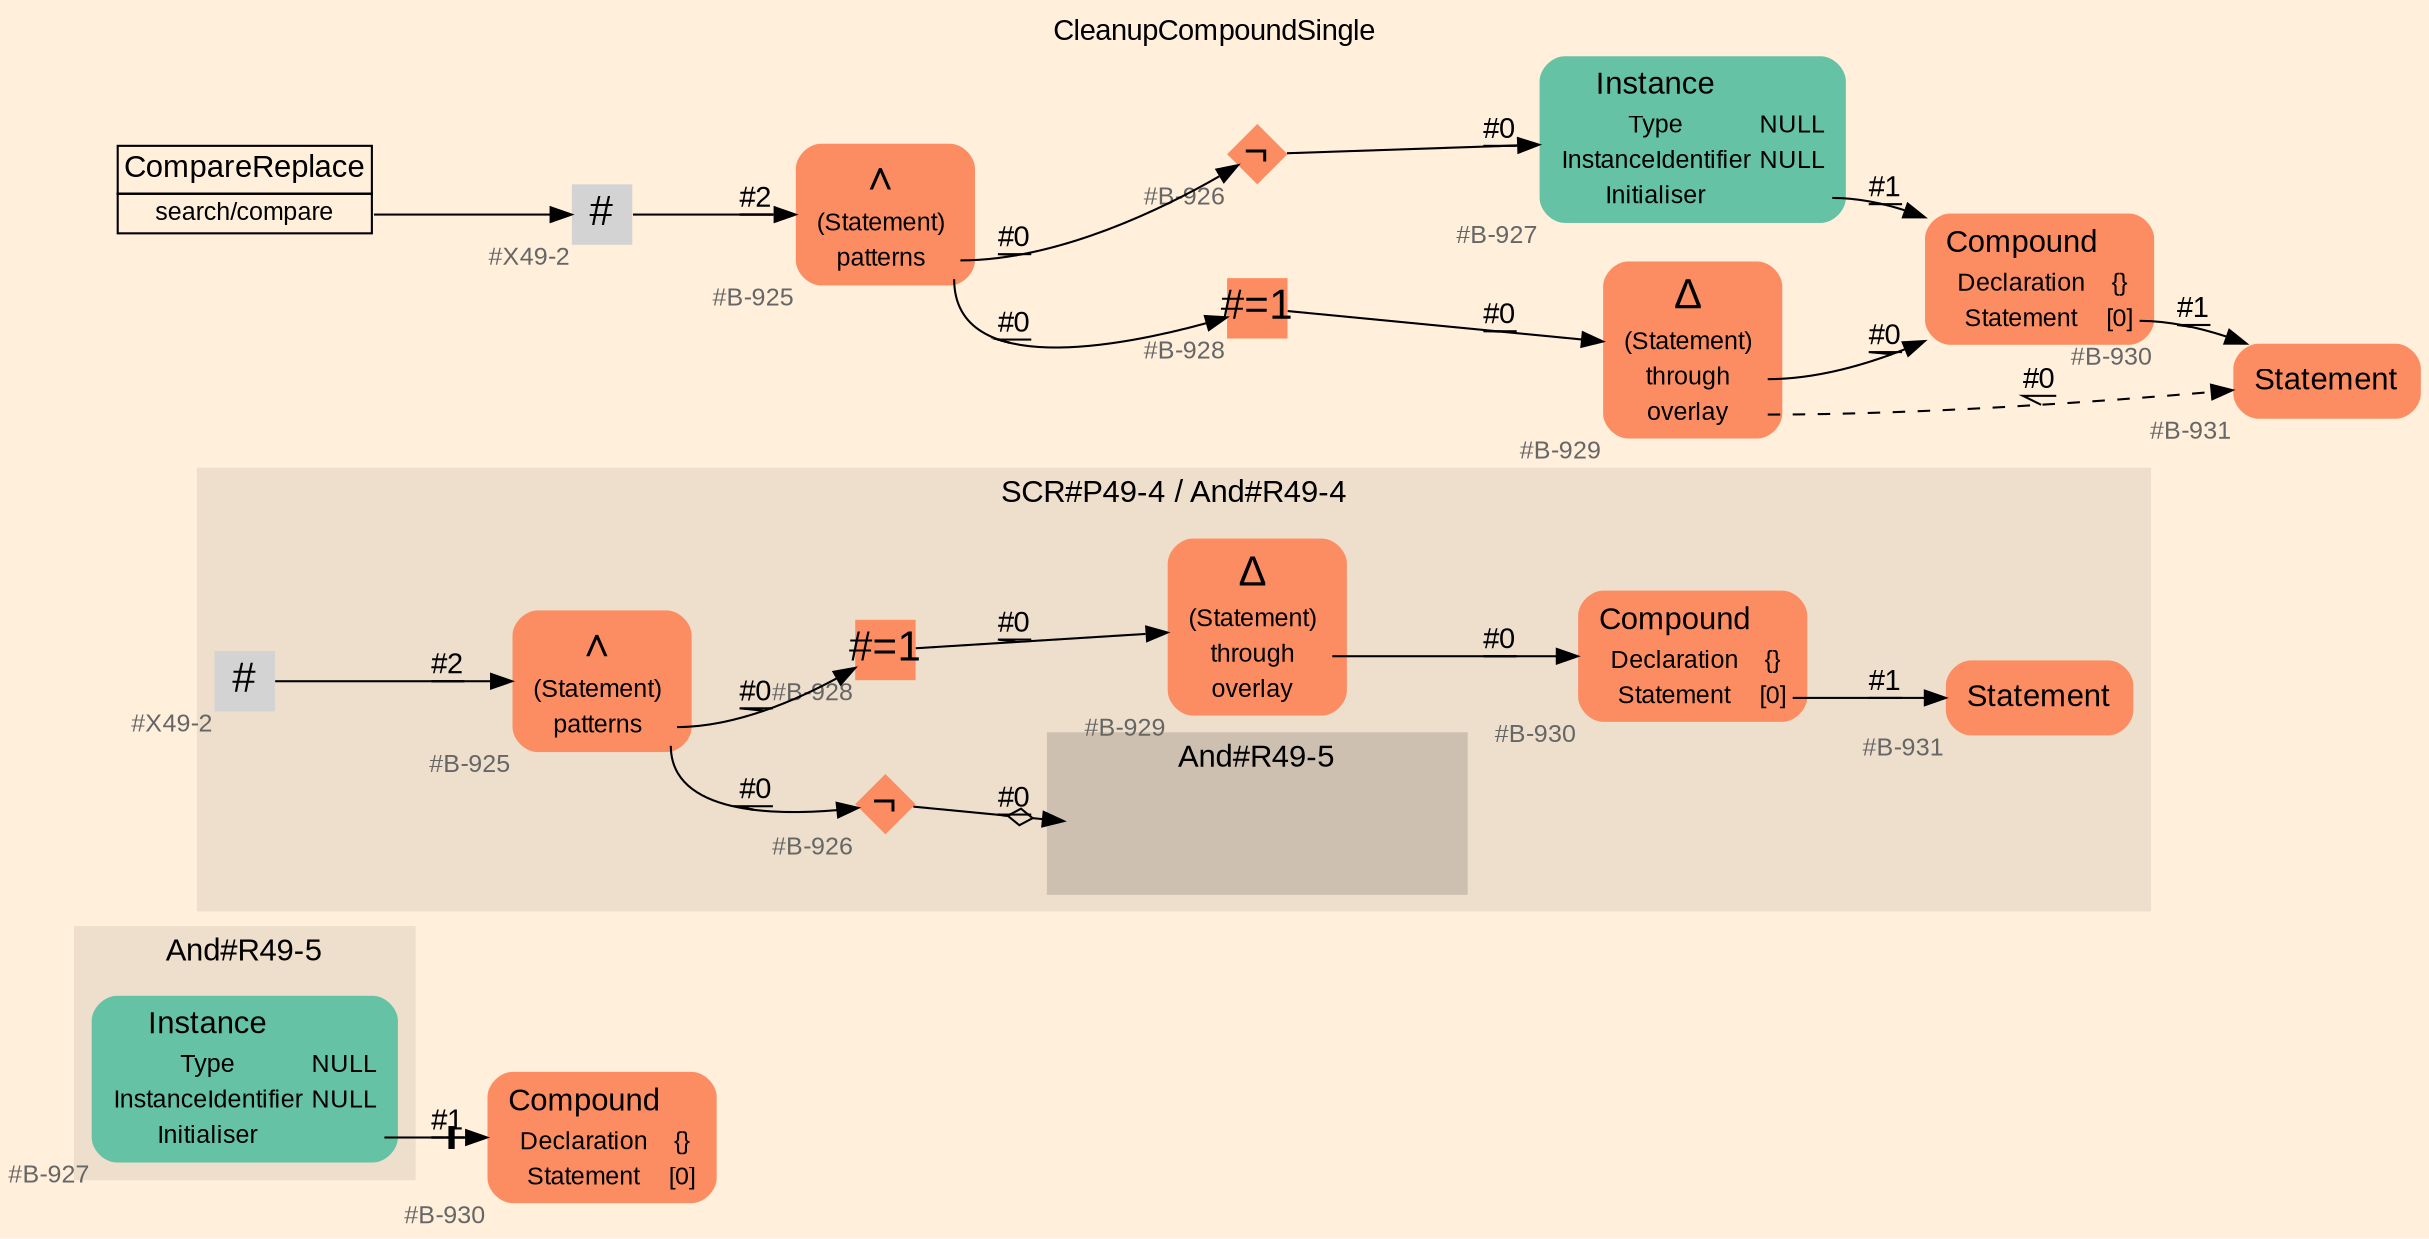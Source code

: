 digraph "CleanupCompoundSingle" {
label = "CleanupCompoundSingle"
labelloc = t
graph [
    rankdir = "LR"
    ranksep = 0.3
    bgcolor = antiquewhite1
    color = black
    fontcolor = black
    fontname = "Arial"
];
node [
    fontname = "Arial"
];
edge [
    fontname = "Arial"
];

// -------------------- figure And#R49-5 --------------------
// -------- region And#R49-5 ----------
subgraph "clusterAnd#R49-5" {
    label = "And#R49-5"
    style = "filled"
    color = antiquewhite2
    fontsize = "15"
    // -------- block And#R49-5/#B-927 ----------
    "And#R49-5/#B-927" [
        fillcolor = "/set28/1"
        xlabel = "#B-927"
        fontsize = "12"
        fontcolor = grey40
        shape = "plaintext"
        label = <<TABLE BORDER="0" CELLBORDER="0" CELLSPACING="0">
         <TR><TD><FONT COLOR="black" POINT-SIZE="15">Instance</FONT></TD></TR>
         <TR><TD><FONT COLOR="black" POINT-SIZE="12">Type</FONT></TD><TD PORT="port0"><FONT COLOR="black" POINT-SIZE="12">NULL</FONT></TD></TR>
         <TR><TD><FONT COLOR="black" POINT-SIZE="12">InstanceIdentifier</FONT></TD><TD PORT="port1"><FONT COLOR="black" POINT-SIZE="12">NULL</FONT></TD></TR>
         <TR><TD><FONT COLOR="black" POINT-SIZE="12">Initialiser</FONT></TD><TD PORT="port2"></TD></TR>
        </TABLE>>
        style = "rounded,filled"
    ];
    
}

// -------- block And#R49-5/#B-930 ----------
"And#R49-5/#B-930" [
    fillcolor = "/set28/2"
    xlabel = "#B-930"
    fontsize = "12"
    fontcolor = grey40
    shape = "plaintext"
    label = <<TABLE BORDER="0" CELLBORDER="0" CELLSPACING="0">
     <TR><TD><FONT COLOR="black" POINT-SIZE="15">Compound</FONT></TD></TR>
     <TR><TD><FONT COLOR="black" POINT-SIZE="12">Declaration</FONT></TD><TD PORT="port0"><FONT COLOR="black" POINT-SIZE="12">{}</FONT></TD></TR>
     <TR><TD><FONT COLOR="black" POINT-SIZE="12">Statement</FONT></TD><TD PORT="port1"><FONT COLOR="black" POINT-SIZE="12">[0]</FONT></TD></TR>
    </TABLE>>
    style = "rounded,filled"
];

"And#R49-5/#B-927":port2 -> "And#R49-5/#B-930" [
    arrowhead="normalnonetee"
    label = "#1"
    decorate = true
    color = black
    fontcolor = black
];


// -------------------- figure And#R49-4 --------------------
// -------- region And#R49-4 ----------
subgraph "clusterAnd#R49-4" {
    label = "SCR#P49-4 / And#R49-4"
    style = "filled"
    color = antiquewhite2
    fontsize = "15"
    // -------- block And#R49-4/#B-926 ----------
    "And#R49-4/#B-926" [
        fillcolor = "/set28/2"
        xlabel = "#B-926"
        fontsize = "12"
        fontcolor = grey40
        shape = "diamond"
        label = <<FONT COLOR="black" POINT-SIZE="20">¬</FONT>>
        style = "filled"
        penwidth = 0.0
        fixedsize = true
        width = 0.4
        height = 0.4
    ];
    
    // -------- block And#R49-4/#B-928 ----------
    "And#R49-4/#B-928" [
        fillcolor = "/set28/2"
        xlabel = "#B-928"
        fontsize = "12"
        fontcolor = grey40
        shape = "square"
        label = <<FONT COLOR="black" POINT-SIZE="20">#=1</FONT>>
        style = "filled"
        penwidth = 0.0
        fixedsize = true
        width = 0.4
        height = 0.4
    ];
    
    // -------- block And#R49-4/#B-929 ----------
    "And#R49-4/#B-929" [
        fillcolor = "/set28/2"
        xlabel = "#B-929"
        fontsize = "12"
        fontcolor = grey40
        shape = "plaintext"
        label = <<TABLE BORDER="0" CELLBORDER="0" CELLSPACING="0">
         <TR><TD><FONT COLOR="black" POINT-SIZE="20">Δ</FONT></TD></TR>
         <TR><TD><FONT COLOR="black" POINT-SIZE="12">(Statement)</FONT></TD><TD PORT="port0"></TD></TR>
         <TR><TD><FONT COLOR="black" POINT-SIZE="12">through</FONT></TD><TD PORT="port1"></TD></TR>
         <TR><TD><FONT COLOR="black" POINT-SIZE="12">overlay</FONT></TD><TD PORT="port2"></TD></TR>
        </TABLE>>
        style = "rounded,filled"
    ];
    
    // -------- block And#R49-4/#B-925 ----------
    "And#R49-4/#B-925" [
        fillcolor = "/set28/2"
        xlabel = "#B-925"
        fontsize = "12"
        fontcolor = grey40
        shape = "plaintext"
        label = <<TABLE BORDER="0" CELLBORDER="0" CELLSPACING="0">
         <TR><TD><FONT COLOR="black" POINT-SIZE="20">∧</FONT></TD></TR>
         <TR><TD><FONT COLOR="black" POINT-SIZE="12">(Statement)</FONT></TD><TD PORT="port0"></TD></TR>
         <TR><TD><FONT COLOR="black" POINT-SIZE="12">patterns</FONT></TD><TD PORT="port1"></TD></TR>
        </TABLE>>
        style = "rounded,filled"
    ];
    
    // -------- block And#R49-4/#B-931 ----------
    "And#R49-4/#B-931" [
        fillcolor = "/set28/2"
        xlabel = "#B-931"
        fontsize = "12"
        fontcolor = grey40
        shape = "plaintext"
        label = <<TABLE BORDER="0" CELLBORDER="0" CELLSPACING="0">
         <TR><TD><FONT COLOR="black" POINT-SIZE="15">Statement</FONT></TD></TR>
        </TABLE>>
        style = "rounded,filled"
    ];
    
    // -------- block And#R49-4/#X49-2 ----------
    "And#R49-4/#X49-2" [
        xlabel = "#X49-2"
        fontsize = "12"
        fontcolor = grey40
        shape = "square"
        label = <<FONT COLOR="black" POINT-SIZE="20">#</FONT>>
        style = "filled"
        penwidth = 0.0
        fixedsize = true
        width = 0.4
        height = 0.4
    ];
    
    // -------- block And#R49-4/#B-930 ----------
    "And#R49-4/#B-930" [
        fillcolor = "/set28/2"
        xlabel = "#B-930"
        fontsize = "12"
        fontcolor = grey40
        shape = "plaintext"
        label = <<TABLE BORDER="0" CELLBORDER="0" CELLSPACING="0">
         <TR><TD><FONT COLOR="black" POINT-SIZE="15">Compound</FONT></TD></TR>
         <TR><TD><FONT COLOR="black" POINT-SIZE="12">Declaration</FONT></TD><TD PORT="port0"><FONT COLOR="black" POINT-SIZE="12">{}</FONT></TD></TR>
         <TR><TD><FONT COLOR="black" POINT-SIZE="12">Statement</FONT></TD><TD PORT="port1"><FONT COLOR="black" POINT-SIZE="12">[0]</FONT></TD></TR>
        </TABLE>>
        style = "rounded,filled"
    ];
    
    // -------- region And#R49-4/And#R49-5 ----------
    subgraph "clusterAnd#R49-4/And#R49-5" {
        label = "And#R49-5"
        style = "filled"
        color = antiquewhite3
        fontsize = "15"
        // -------- block And#R49-4/And#R49-5/#B-927 ----------
        "And#R49-4/And#R49-5/#B-927" [
            fillcolor = "/set28/1"
            xlabel = "#B-927"
            fontsize = "12"
            fontcolor = grey40
            shape = "none"
            style = "invisible"
        ];
        
    }
    
}

"And#R49-4/#B-926" -> "And#R49-4/And#R49-5/#B-927" [
    arrowhead="normalnoneodiamond"
    label = "#0"
    decorate = true
    color = black
    fontcolor = black
];

"And#R49-4/#B-928" -> "And#R49-4/#B-929" [
    label = "#0"
    decorate = true
    color = black
    fontcolor = black
];

"And#R49-4/#B-929":port1 -> "And#R49-4/#B-930" [
    label = "#0"
    decorate = true
    color = black
    fontcolor = black
];

"And#R49-4/#B-925":port1 -> "And#R49-4/#B-928" [
    label = "#0"
    decorate = true
    color = black
    fontcolor = black
];

"And#R49-4/#B-925":port1 -> "And#R49-4/#B-926" [
    label = "#0"
    decorate = true
    color = black
    fontcolor = black
];

"And#R49-4/#X49-2" -> "And#R49-4/#B-925" [
    label = "#2"
    decorate = true
    color = black
    fontcolor = black
];

"And#R49-4/#B-930":port1 -> "And#R49-4/#B-931" [
    label = "#1"
    decorate = true
    color = black
    fontcolor = black
];


// -------------------- transformation figure --------------------
// -------- block CR#X49-3 ----------
"CR#X49-3" [
    fillcolor = antiquewhite1
    fontsize = "12"
    fontcolor = grey40
    shape = "plaintext"
    label = <<TABLE BORDER="0" CELLBORDER="1" CELLSPACING="0">
     <TR><TD><FONT COLOR="black" POINT-SIZE="15">CompareReplace</FONT></TD></TR>
     <TR><TD PORT="port0"><FONT COLOR="black" POINT-SIZE="12">search/compare</FONT></TD></TR>
    </TABLE>>
    style = "filled"
    color = black
];

// -------- block #X49-2 ----------
"#X49-2" [
    xlabel = "#X49-2"
    fontsize = "12"
    fontcolor = grey40
    shape = "square"
    label = <<FONT COLOR="black" POINT-SIZE="20">#</FONT>>
    style = "filled"
    penwidth = 0.0
    fixedsize = true
    width = 0.4
    height = 0.4
];

// -------- block #B-925 ----------
"#B-925" [
    fillcolor = "/set28/2"
    xlabel = "#B-925"
    fontsize = "12"
    fontcolor = grey40
    shape = "plaintext"
    label = <<TABLE BORDER="0" CELLBORDER="0" CELLSPACING="0">
     <TR><TD><FONT COLOR="black" POINT-SIZE="20">∧</FONT></TD></TR>
     <TR><TD><FONT COLOR="black" POINT-SIZE="12">(Statement)</FONT></TD><TD PORT="port0"></TD></TR>
     <TR><TD><FONT COLOR="black" POINT-SIZE="12">patterns</FONT></TD><TD PORT="port1"></TD></TR>
    </TABLE>>
    style = "rounded,filled"
];

// -------- block #B-928 ----------
"#B-928" [
    fillcolor = "/set28/2"
    xlabel = "#B-928"
    fontsize = "12"
    fontcolor = grey40
    shape = "square"
    label = <<FONT COLOR="black" POINT-SIZE="20">#=1</FONT>>
    style = "filled"
    penwidth = 0.0
    fixedsize = true
    width = 0.4
    height = 0.4
];

// -------- block #B-929 ----------
"#B-929" [
    fillcolor = "/set28/2"
    xlabel = "#B-929"
    fontsize = "12"
    fontcolor = grey40
    shape = "plaintext"
    label = <<TABLE BORDER="0" CELLBORDER="0" CELLSPACING="0">
     <TR><TD><FONT COLOR="black" POINT-SIZE="20">Δ</FONT></TD></TR>
     <TR><TD><FONT COLOR="black" POINT-SIZE="12">(Statement)</FONT></TD><TD PORT="port0"></TD></TR>
     <TR><TD><FONT COLOR="black" POINT-SIZE="12">through</FONT></TD><TD PORT="port1"></TD></TR>
     <TR><TD><FONT COLOR="black" POINT-SIZE="12">overlay</FONT></TD><TD PORT="port2"></TD></TR>
    </TABLE>>
    style = "rounded,filled"
];

// -------- block #B-930 ----------
"#B-930" [
    fillcolor = "/set28/2"
    xlabel = "#B-930"
    fontsize = "12"
    fontcolor = grey40
    shape = "plaintext"
    label = <<TABLE BORDER="0" CELLBORDER="0" CELLSPACING="0">
     <TR><TD><FONT COLOR="black" POINT-SIZE="15">Compound</FONT></TD></TR>
     <TR><TD><FONT COLOR="black" POINT-SIZE="12">Declaration</FONT></TD><TD PORT="port0"><FONT COLOR="black" POINT-SIZE="12">{}</FONT></TD></TR>
     <TR><TD><FONT COLOR="black" POINT-SIZE="12">Statement</FONT></TD><TD PORT="port1"><FONT COLOR="black" POINT-SIZE="12">[0]</FONT></TD></TR>
    </TABLE>>
    style = "rounded,filled"
];

// -------- block #B-931 ----------
"#B-931" [
    fillcolor = "/set28/2"
    xlabel = "#B-931"
    fontsize = "12"
    fontcolor = grey40
    shape = "plaintext"
    label = <<TABLE BORDER="0" CELLBORDER="0" CELLSPACING="0">
     <TR><TD><FONT COLOR="black" POINT-SIZE="15">Statement</FONT></TD></TR>
    </TABLE>>
    style = "rounded,filled"
];

// -------- block #B-926 ----------
"#B-926" [
    fillcolor = "/set28/2"
    xlabel = "#B-926"
    fontsize = "12"
    fontcolor = grey40
    shape = "diamond"
    label = <<FONT COLOR="black" POINT-SIZE="20">¬</FONT>>
    style = "filled"
    penwidth = 0.0
    fixedsize = true
    width = 0.4
    height = 0.4
];

// -------- block #B-927 ----------
"#B-927" [
    fillcolor = "/set28/1"
    xlabel = "#B-927"
    fontsize = "12"
    fontcolor = grey40
    shape = "plaintext"
    label = <<TABLE BORDER="0" CELLBORDER="0" CELLSPACING="0">
     <TR><TD><FONT COLOR="black" POINT-SIZE="15">Instance</FONT></TD></TR>
     <TR><TD><FONT COLOR="black" POINT-SIZE="12">Type</FONT></TD><TD PORT="port0"><FONT COLOR="black" POINT-SIZE="12">NULL</FONT></TD></TR>
     <TR><TD><FONT COLOR="black" POINT-SIZE="12">InstanceIdentifier</FONT></TD><TD PORT="port1"><FONT COLOR="black" POINT-SIZE="12">NULL</FONT></TD></TR>
     <TR><TD><FONT COLOR="black" POINT-SIZE="12">Initialiser</FONT></TD><TD PORT="port2"></TD></TR>
    </TABLE>>
    style = "rounded,filled"
];

"CR#X49-3":port0 -> "#X49-2" [
    label = ""
    decorate = true
    color = black
    fontcolor = black
];

"#X49-2" -> "#B-925" [
    label = "#2"
    decorate = true
    color = black
    fontcolor = black
];

"#B-925":port1 -> "#B-928" [
    label = "#0"
    decorate = true
    color = black
    fontcolor = black
];

"#B-925":port1 -> "#B-926" [
    label = "#0"
    decorate = true
    color = black
    fontcolor = black
];

"#B-928" -> "#B-929" [
    label = "#0"
    decorate = true
    color = black
    fontcolor = black
];

"#B-929":port1 -> "#B-930" [
    label = "#0"
    decorate = true
    color = black
    fontcolor = black
];

"#B-929":port2 -> "#B-931" [
    style="dashed"
    label = "#0"
    decorate = true
    color = black
    fontcolor = black
];

"#B-930":port1 -> "#B-931" [
    label = "#1"
    decorate = true
    color = black
    fontcolor = black
];

"#B-926" -> "#B-927" [
    label = "#0"
    decorate = true
    color = black
    fontcolor = black
];

"#B-927":port2 -> "#B-930" [
    label = "#1"
    decorate = true
    color = black
    fontcolor = black
];


}
